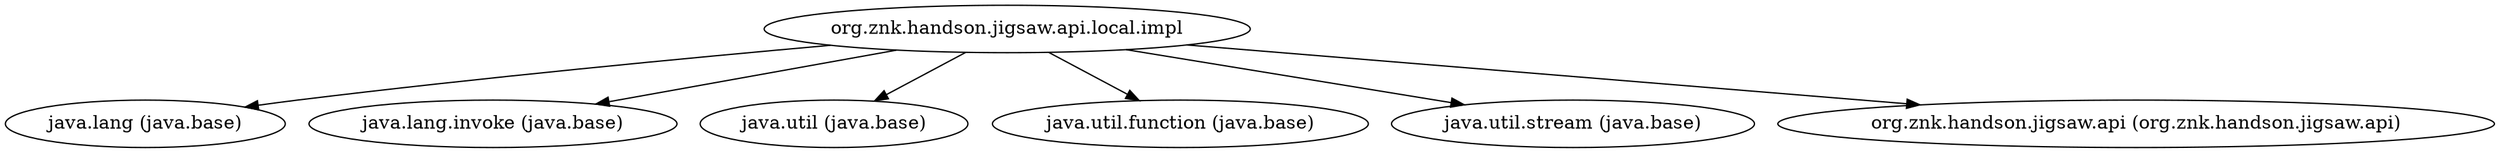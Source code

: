 digraph "org.znk.handson.jigsaw.api.local.impl" {
    // Path: /home/louis/Dev/java9/hands-on-jigsaw/./marvel-local-impl/build/libs/marvel-local-impl.jar
   "org.znk.handson.jigsaw.api.local.impl"            -> "java.lang (java.base)";
   "org.znk.handson.jigsaw.api.local.impl"            -> "java.lang.invoke (java.base)";
   "org.znk.handson.jigsaw.api.local.impl"            -> "java.util (java.base)";
   "org.znk.handson.jigsaw.api.local.impl"            -> "java.util.function (java.base)";
   "org.znk.handson.jigsaw.api.local.impl"            -> "java.util.stream (java.base)";
   "org.znk.handson.jigsaw.api.local.impl"            -> "org.znk.handson.jigsaw.api (org.znk.handson.jigsaw.api)";
}
